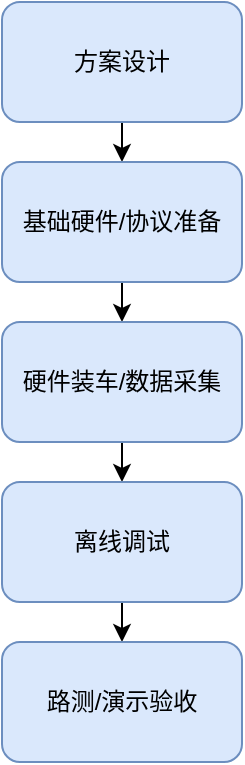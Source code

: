 <mxfile version="11.1.1" type="github"><diagram id="zj_EEQxaYb68tK1-WL9W" name="Page-1"><mxGraphModel dx="868" dy="459" grid="1" gridSize="10" guides="1" tooltips="1" connect="1" arrows="1" fold="1" page="1" pageScale="1" pageWidth="827" pageHeight="1169" math="0" shadow="0"><root><mxCell id="0"/><mxCell id="1" parent="0"/><mxCell id="nTGgGAowdjWHml8W_YXf-7" style="edgeStyle=orthogonalEdgeStyle;rounded=0;orthogonalLoop=1;jettySize=auto;html=1;exitX=0.5;exitY=1;exitDx=0;exitDy=0;entryX=0.5;entryY=0;entryDx=0;entryDy=0;" edge="1" parent="1" source="nTGgGAowdjWHml8W_YXf-1" target="nTGgGAowdjWHml8W_YXf-2"><mxGeometry relative="1" as="geometry"/></mxCell><mxCell id="nTGgGAowdjWHml8W_YXf-1" value="方案设计" style="rounded=1;whiteSpace=wrap;html=1;fillColor=#dae8fc;strokeColor=#6c8ebf;" vertex="1" parent="1"><mxGeometry x="250" y="80" width="120" height="60" as="geometry"/></mxCell><mxCell id="nTGgGAowdjWHml8W_YXf-8" style="edgeStyle=orthogonalEdgeStyle;rounded=0;orthogonalLoop=1;jettySize=auto;html=1;exitX=0.5;exitY=1;exitDx=0;exitDy=0;entryX=0.5;entryY=0;entryDx=0;entryDy=0;" edge="1" parent="1" source="nTGgGAowdjWHml8W_YXf-2" target="nTGgGAowdjWHml8W_YXf-3"><mxGeometry relative="1" as="geometry"/></mxCell><mxCell id="nTGgGAowdjWHml8W_YXf-2" value="基础硬件/协议准备" style="rounded=1;whiteSpace=wrap;html=1;fillColor=#dae8fc;strokeColor=#6c8ebf;" vertex="1" parent="1"><mxGeometry x="250" y="160" width="120" height="60" as="geometry"/></mxCell><mxCell id="nTGgGAowdjWHml8W_YXf-9" style="edgeStyle=orthogonalEdgeStyle;rounded=0;orthogonalLoop=1;jettySize=auto;html=1;exitX=0.5;exitY=1;exitDx=0;exitDy=0;entryX=0.5;entryY=0;entryDx=0;entryDy=0;" edge="1" parent="1" source="nTGgGAowdjWHml8W_YXf-3" target="nTGgGAowdjWHml8W_YXf-4"><mxGeometry relative="1" as="geometry"/></mxCell><mxCell id="nTGgGAowdjWHml8W_YXf-3" value="硬件装车/数据采集" style="rounded=1;whiteSpace=wrap;html=1;fillColor=#dae8fc;strokeColor=#6c8ebf;" vertex="1" parent="1"><mxGeometry x="250" y="240" width="120" height="60" as="geometry"/></mxCell><mxCell id="nTGgGAowdjWHml8W_YXf-10" style="edgeStyle=orthogonalEdgeStyle;rounded=0;orthogonalLoop=1;jettySize=auto;html=1;exitX=0.5;exitY=1;exitDx=0;exitDy=0;entryX=0.5;entryY=0;entryDx=0;entryDy=0;" edge="1" parent="1" source="nTGgGAowdjWHml8W_YXf-4" target="nTGgGAowdjWHml8W_YXf-5"><mxGeometry relative="1" as="geometry"/></mxCell><mxCell id="nTGgGAowdjWHml8W_YXf-4" value="离线调试" style="rounded=1;whiteSpace=wrap;html=1;fillColor=#dae8fc;strokeColor=#6c8ebf;" vertex="1" parent="1"><mxGeometry x="250" y="320" width="120" height="60" as="geometry"/></mxCell><mxCell id="nTGgGAowdjWHml8W_YXf-5" value="路测/演示验收" style="rounded=1;whiteSpace=wrap;html=1;fillColor=#dae8fc;strokeColor=#6c8ebf;" vertex="1" parent="1"><mxGeometry x="250" y="400" width="120" height="60" as="geometry"/></mxCell></root></mxGraphModel></diagram></mxfile>